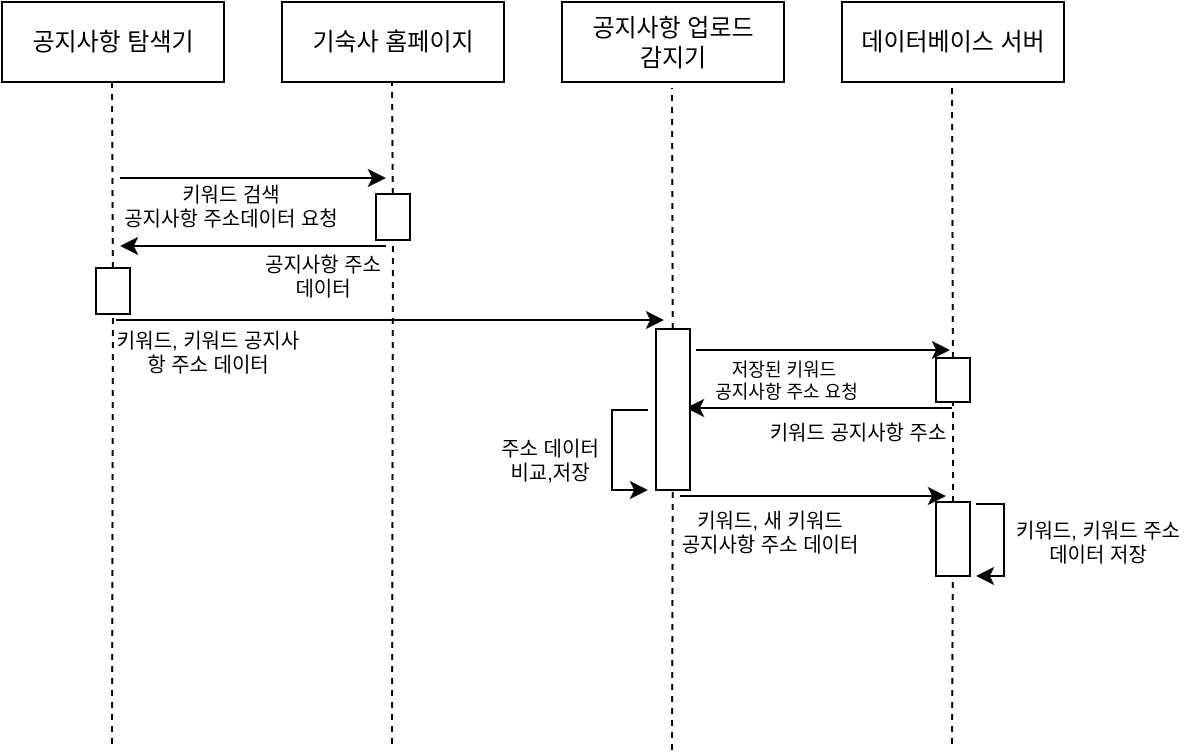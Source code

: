 <mxfile version="15.7.0" type="github">
  <diagram id="il1ou5z5HlYEB6SpMAm3" name="Page-1">
    <mxGraphModel dx="981" dy="548" grid="0" gridSize="10" guides="1" tooltips="1" connect="1" arrows="1" fold="1" page="1" pageScale="1" pageWidth="827" pageHeight="1169" math="0" shadow="0">
      <root>
        <mxCell id="0" />
        <mxCell id="1" parent="0" />
        <mxCell id="PJMupQD3atlqZfMeYNP1-1" value="공지사항 탐색기" style="rounded=0;whiteSpace=wrap;html=1;" parent="1" vertex="1">
          <mxGeometry x="97" y="177" width="111" height="40" as="geometry" />
        </mxCell>
        <mxCell id="PJMupQD3atlqZfMeYNP1-7" value="데이터베이스 서버" style="rounded=0;whiteSpace=wrap;html=1;" parent="1" vertex="1">
          <mxGeometry x="517" y="177" width="111" height="40" as="geometry" />
        </mxCell>
        <mxCell id="PJMupQD3atlqZfMeYNP1-8" value="공지사항 업로드&lt;br&gt;감지기" style="rounded=0;whiteSpace=wrap;html=1;" parent="1" vertex="1">
          <mxGeometry x="377" y="177" width="111" height="40" as="geometry" />
        </mxCell>
        <mxCell id="PJMupQD3atlqZfMeYNP1-9" value="기숙사 홈페이지" style="rounded=0;whiteSpace=wrap;html=1;" parent="1" vertex="1">
          <mxGeometry x="237" y="177" width="111" height="40" as="geometry" />
        </mxCell>
        <mxCell id="PJMupQD3atlqZfMeYNP1-11" value="" style="endArrow=none;dashed=1;html=1;rounded=0;startArrow=none;" parent="1" source="PJMupQD3atlqZfMeYNP1-28" edge="1">
          <mxGeometry width="50" height="50" relative="1" as="geometry">
            <mxPoint x="572" y="548" as="sourcePoint" />
            <mxPoint x="572" y="217" as="targetPoint" />
          </mxGeometry>
        </mxCell>
        <mxCell id="PJMupQD3atlqZfMeYNP1-12" value="" style="endArrow=none;dashed=1;html=1;rounded=0;startArrow=none;" parent="1" source="PJMupQD3atlqZfMeYNP1-27" edge="1">
          <mxGeometry width="50" height="50" relative="1" as="geometry">
            <mxPoint x="432" y="551" as="sourcePoint" />
            <mxPoint x="432" y="220" as="targetPoint" />
          </mxGeometry>
        </mxCell>
        <mxCell id="PJMupQD3atlqZfMeYNP1-13" value="" style="endArrow=none;dashed=1;html=1;rounded=0;startArrow=none;" parent="1" source="PJMupQD3atlqZfMeYNP1-30" edge="1">
          <mxGeometry width="50" height="50" relative="1" as="geometry">
            <mxPoint x="292" y="548" as="sourcePoint" />
            <mxPoint x="292" y="217" as="targetPoint" />
          </mxGeometry>
        </mxCell>
        <mxCell id="PJMupQD3atlqZfMeYNP1-14" value="" style="endArrow=none;dashed=1;html=1;rounded=0;startArrow=none;" parent="1" source="PJMupQD3atlqZfMeYNP1-29" edge="1">
          <mxGeometry width="50" height="50" relative="1" as="geometry">
            <mxPoint x="152" y="548" as="sourcePoint" />
            <mxPoint x="152" y="217" as="targetPoint" />
          </mxGeometry>
        </mxCell>
        <mxCell id="PJMupQD3atlqZfMeYNP1-15" value="" style="endArrow=classic;html=1;rounded=0;" parent="1" edge="1">
          <mxGeometry width="50" height="50" relative="1" as="geometry">
            <mxPoint x="156" y="265" as="sourcePoint" />
            <mxPoint x="289" y="265" as="targetPoint" />
          </mxGeometry>
        </mxCell>
        <mxCell id="PJMupQD3atlqZfMeYNP1-16" value="" style="endArrow=classic;html=1;rounded=0;" parent="1" edge="1">
          <mxGeometry width="50" height="50" relative="1" as="geometry">
            <mxPoint x="289" y="299" as="sourcePoint" />
            <mxPoint x="156" y="299" as="targetPoint" />
          </mxGeometry>
        </mxCell>
        <mxCell id="PJMupQD3atlqZfMeYNP1-17" value="" style="endArrow=classic;html=1;rounded=0;" parent="1" edge="1">
          <mxGeometry width="50" height="50" relative="1" as="geometry">
            <mxPoint x="572" y="380" as="sourcePoint" />
            <mxPoint x="439" y="380" as="targetPoint" />
          </mxGeometry>
        </mxCell>
        <mxCell id="PJMupQD3atlqZfMeYNP1-18" value="" style="endArrow=classic;html=1;rounded=0;" parent="1" edge="1">
          <mxGeometry width="50" height="50" relative="1" as="geometry">
            <mxPoint x="154" y="336" as="sourcePoint" />
            <mxPoint x="428" y="336" as="targetPoint" />
          </mxGeometry>
        </mxCell>
        <mxCell id="PJMupQD3atlqZfMeYNP1-19" value="" style="endArrow=classic;html=1;rounded=0;" parent="1" edge="1">
          <mxGeometry width="50" height="50" relative="1" as="geometry">
            <mxPoint x="444" y="351" as="sourcePoint" />
            <mxPoint x="571" y="351" as="targetPoint" />
          </mxGeometry>
        </mxCell>
        <mxCell id="PJMupQD3atlqZfMeYNP1-20" value="" style="endArrow=classic;html=1;rounded=0;" parent="1" edge="1">
          <mxGeometry width="50" height="50" relative="1" as="geometry">
            <mxPoint x="436" y="424" as="sourcePoint" />
            <mxPoint x="569" y="424" as="targetPoint" />
          </mxGeometry>
        </mxCell>
        <mxCell id="PJMupQD3atlqZfMeYNP1-30" value="" style="rounded=0;whiteSpace=wrap;html=1;" parent="1" vertex="1">
          <mxGeometry x="284" y="273" width="17" height="23" as="geometry" />
        </mxCell>
        <mxCell id="PJMupQD3atlqZfMeYNP1-31" value="" style="endArrow=none;dashed=1;html=1;rounded=0;" parent="1" target="PJMupQD3atlqZfMeYNP1-30" edge="1">
          <mxGeometry width="50" height="50" relative="1" as="geometry">
            <mxPoint x="292" y="548" as="sourcePoint" />
            <mxPoint x="292" y="217" as="targetPoint" />
          </mxGeometry>
        </mxCell>
        <mxCell id="PJMupQD3atlqZfMeYNP1-32" value="키워드 검색&lt;br style=&quot;font-size: 10px;&quot;&gt;공지사항 주소데이터 요청" style="text;html=1;strokeColor=none;fillColor=none;align=center;verticalAlign=middle;whiteSpace=wrap;rounded=0;fontSize=10;" parent="1" vertex="1">
          <mxGeometry x="139" y="264" width="145" height="30" as="geometry" />
        </mxCell>
        <mxCell id="PJMupQD3atlqZfMeYNP1-33" value="공지사항 주소 데이터" style="text;html=1;strokeColor=none;fillColor=none;align=center;verticalAlign=middle;whiteSpace=wrap;rounded=0;fontSize=10;" parent="1" vertex="1">
          <mxGeometry x="223" y="299" width="69" height="30" as="geometry" />
        </mxCell>
        <mxCell id="PJMupQD3atlqZfMeYNP1-29" value="" style="rounded=0;whiteSpace=wrap;html=1;" parent="1" vertex="1">
          <mxGeometry x="144" y="310" width="17" height="23" as="geometry" />
        </mxCell>
        <mxCell id="PJMupQD3atlqZfMeYNP1-34" value="" style="endArrow=none;dashed=1;html=1;rounded=0;" parent="1" target="PJMupQD3atlqZfMeYNP1-29" edge="1">
          <mxGeometry width="50" height="50" relative="1" as="geometry">
            <mxPoint x="152" y="548" as="sourcePoint" />
            <mxPoint x="152" y="217" as="targetPoint" />
          </mxGeometry>
        </mxCell>
        <mxCell id="PJMupQD3atlqZfMeYNP1-35" value="키워드, 키워드 공지사항 주소 데이터" style="text;html=1;strokeColor=none;fillColor=none;align=center;verticalAlign=middle;whiteSpace=wrap;rounded=0;fontSize=10;" parent="1" vertex="1">
          <mxGeometry x="152" y="337" width="96" height="30" as="geometry" />
        </mxCell>
        <mxCell id="PJMupQD3atlqZfMeYNP1-28" value="" style="rounded=0;whiteSpace=wrap;html=1;" parent="1" vertex="1">
          <mxGeometry x="564" y="355" width="17" height="22" as="geometry" />
        </mxCell>
        <mxCell id="PJMupQD3atlqZfMeYNP1-36" value="" style="endArrow=none;dashed=1;html=1;rounded=0;startArrow=none;" parent="1" source="PJMupQD3atlqZfMeYNP1-39" target="PJMupQD3atlqZfMeYNP1-28" edge="1">
          <mxGeometry width="50" height="50" relative="1" as="geometry">
            <mxPoint x="572.0" y="565" as="sourcePoint" />
            <mxPoint x="572.0" y="234" as="targetPoint" />
          </mxGeometry>
        </mxCell>
        <mxCell id="PJMupQD3atlqZfMeYNP1-27" value="" style="rounded=0;whiteSpace=wrap;html=1;" parent="1" vertex="1">
          <mxGeometry x="424" y="340.5" width="17" height="80.5" as="geometry" />
        </mxCell>
        <mxCell id="PJMupQD3atlqZfMeYNP1-37" value="" style="endArrow=none;dashed=1;html=1;rounded=0;" parent="1" target="PJMupQD3atlqZfMeYNP1-27" edge="1">
          <mxGeometry width="50" height="50" relative="1" as="geometry">
            <mxPoint x="432" y="551" as="sourcePoint" />
            <mxPoint x="432" y="220.0" as="targetPoint" />
          </mxGeometry>
        </mxCell>
        <mxCell id="PJMupQD3atlqZfMeYNP1-38" value="&lt;font style=&quot;font-size: 9px&quot;&gt;저장된 키워드&lt;br style=&quot;font-size: 9px&quot;&gt;&amp;nbsp;공지사항 주소 요청&lt;/font&gt;" style="text;html=1;strokeColor=none;fillColor=none;align=center;verticalAlign=middle;whiteSpace=wrap;rounded=0;fontSize=9;" parent="1" vertex="1">
          <mxGeometry x="441" y="351" width="94" height="30" as="geometry" />
        </mxCell>
        <mxCell id="PJMupQD3atlqZfMeYNP1-40" value="키워드 공지사항 주소" style="text;html=1;strokeColor=none;fillColor=none;align=center;verticalAlign=middle;whiteSpace=wrap;rounded=0;fontSize=10;" parent="1" vertex="1">
          <mxGeometry x="474" y="377" width="102" height="30" as="geometry" />
        </mxCell>
        <mxCell id="PJMupQD3atlqZfMeYNP1-41" value="" style="endArrow=classic;html=1;rounded=0;fontSize=10;" parent="1" edge="1">
          <mxGeometry width="50" height="50" relative="1" as="geometry">
            <mxPoint x="420" y="381" as="sourcePoint" />
            <mxPoint x="420" y="421" as="targetPoint" />
            <Array as="points">
              <mxPoint x="402" y="381" />
              <mxPoint x="402" y="421" />
            </Array>
          </mxGeometry>
        </mxCell>
        <mxCell id="PJMupQD3atlqZfMeYNP1-42" value="주소 데이터 비교,저장" style="text;html=1;strokeColor=none;fillColor=none;align=center;verticalAlign=middle;whiteSpace=wrap;rounded=0;fontSize=10;" parent="1" vertex="1">
          <mxGeometry x="340.5" y="391" width="60" height="30" as="geometry" />
        </mxCell>
        <mxCell id="PJMupQD3atlqZfMeYNP1-39" value="" style="rounded=0;whiteSpace=wrap;html=1;" parent="1" vertex="1">
          <mxGeometry x="564" y="427" width="17" height="37" as="geometry" />
        </mxCell>
        <mxCell id="PJMupQD3atlqZfMeYNP1-43" value="" style="endArrow=none;dashed=1;html=1;rounded=0;" parent="1" target="PJMupQD3atlqZfMeYNP1-39" edge="1">
          <mxGeometry width="50" height="50" relative="1" as="geometry">
            <mxPoint x="572.0" y="548" as="sourcePoint" />
            <mxPoint x="572.472" y="360.0" as="targetPoint" />
          </mxGeometry>
        </mxCell>
        <mxCell id="PJMupQD3atlqZfMeYNP1-44" value="" style="endArrow=classic;html=1;rounded=0;fontSize=10;" parent="1" edge="1">
          <mxGeometry width="50" height="50" relative="1" as="geometry">
            <mxPoint x="584" y="428" as="sourcePoint" />
            <mxPoint x="584" y="464" as="targetPoint" />
            <Array as="points">
              <mxPoint x="598" y="428" />
              <mxPoint x="598" y="464" />
            </Array>
          </mxGeometry>
        </mxCell>
        <mxCell id="PJMupQD3atlqZfMeYNP1-45" value="키워드, 키워드 주소 데이터 저장" style="text;html=1;strokeColor=none;fillColor=none;align=center;verticalAlign=middle;whiteSpace=wrap;rounded=0;fontSize=10;" parent="1" vertex="1">
          <mxGeometry x="602" y="432" width="86" height="30" as="geometry" />
        </mxCell>
        <mxCell id="PJMupQD3atlqZfMeYNP1-46" value="키워드, 새 키워드&lt;br&gt;공지사항 주소 데이터" style="text;html=1;strokeColor=none;fillColor=none;align=center;verticalAlign=middle;whiteSpace=wrap;rounded=0;fontSize=10;" parent="1" vertex="1">
          <mxGeometry x="424" y="427" width="114" height="30" as="geometry" />
        </mxCell>
      </root>
    </mxGraphModel>
  </diagram>
</mxfile>
